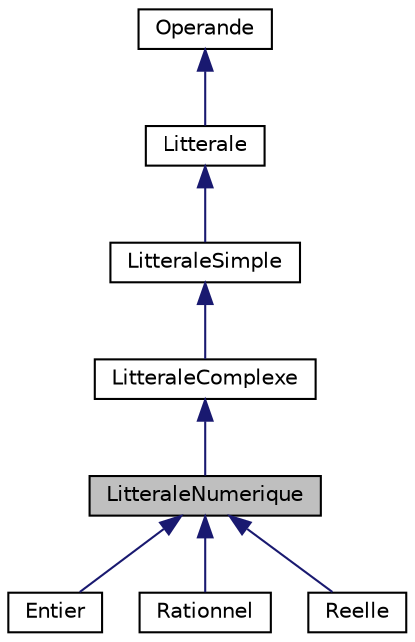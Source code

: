 digraph "LitteraleNumerique"
{
  edge [fontname="Helvetica",fontsize="10",labelfontname="Helvetica",labelfontsize="10"];
  node [fontname="Helvetica",fontsize="10",shape=record];
  Node1 [label="LitteraleNumerique",height=0.2,width=0.4,color="black", fillcolor="grey75", style="filled", fontcolor="black"];
  Node2 -> Node1 [dir="back",color="midnightblue",fontsize="10",style="solid",fontname="Helvetica"];
  Node2 [label="LitteraleComplexe",height=0.2,width=0.4,color="black", fillcolor="white", style="filled",URL="$class_litterale_complexe.html"];
  Node3 -> Node2 [dir="back",color="midnightblue",fontsize="10",style="solid",fontname="Helvetica"];
  Node3 [label="LitteraleSimple",height=0.2,width=0.4,color="black", fillcolor="white", style="filled",URL="$class_litterale_simple.html"];
  Node4 -> Node3 [dir="back",color="midnightblue",fontsize="10",style="solid",fontname="Helvetica"];
  Node4 [label="Litterale",height=0.2,width=0.4,color="black", fillcolor="white", style="filled",URL="$class_litterale.html"];
  Node5 -> Node4 [dir="back",color="midnightblue",fontsize="10",style="solid",fontname="Helvetica"];
  Node5 [label="Operande",height=0.2,width=0.4,color="black", fillcolor="white", style="filled",URL="$class_operande.html"];
  Node1 -> Node6 [dir="back",color="midnightblue",fontsize="10",style="solid",fontname="Helvetica"];
  Node6 [label="Entier",height=0.2,width=0.4,color="black", fillcolor="white", style="filled",URL="$class_entier.html"];
  Node1 -> Node7 [dir="back",color="midnightblue",fontsize="10",style="solid",fontname="Helvetica"];
  Node7 [label="Rationnel",height=0.2,width=0.4,color="black", fillcolor="white", style="filled",URL="$class_rationnel.html"];
  Node1 -> Node8 [dir="back",color="midnightblue",fontsize="10",style="solid",fontname="Helvetica"];
  Node8 [label="Reelle",height=0.2,width=0.4,color="black", fillcolor="white", style="filled",URL="$class_reelle.html"];
}
